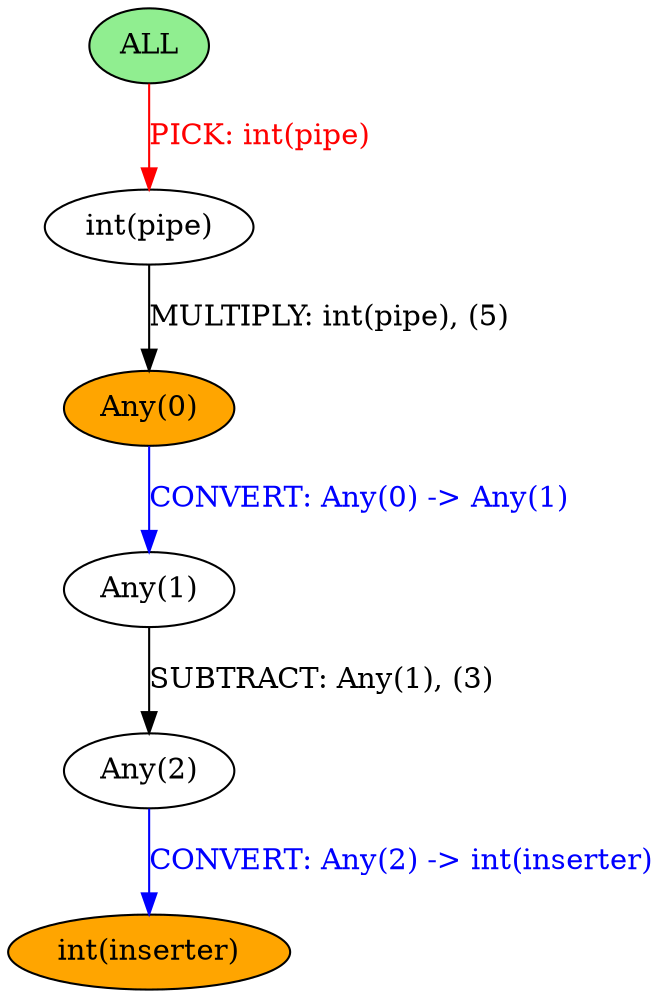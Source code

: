 strict digraph {
	nodesep=1
	5	[style=filled fillcolor=orange label="Any(0)"]
	0	[style=filled fillcolor=lightgreen label="ALL"]
	3	[style=filled fillcolor=white label="int(pipe)"]
	9	[style=filled fillcolor=white label="Any(2)"]
	8	[style=filled fillcolor=white label="Any(1)"]
	10	[style=filled fillcolor=orange label="int(inserter)"]
	5 -> 8	[label="CONVERT: Any(0) -> Any(1)" color=blue fontcolor=blue]
	0 -> 3	[label="PICK: int(pipe)" color=red fontcolor=red]
	3 -> 5	[label="MULTIPLY: int(pipe), (5)" color=black fontcolor=black]
	9 -> 10	[label="CONVERT: Any(2) -> int(inserter)" color=blue fontcolor=blue]
	8 -> 9	[label="SUBTRACT: Any(1), (3)" color=black fontcolor=black]
}
